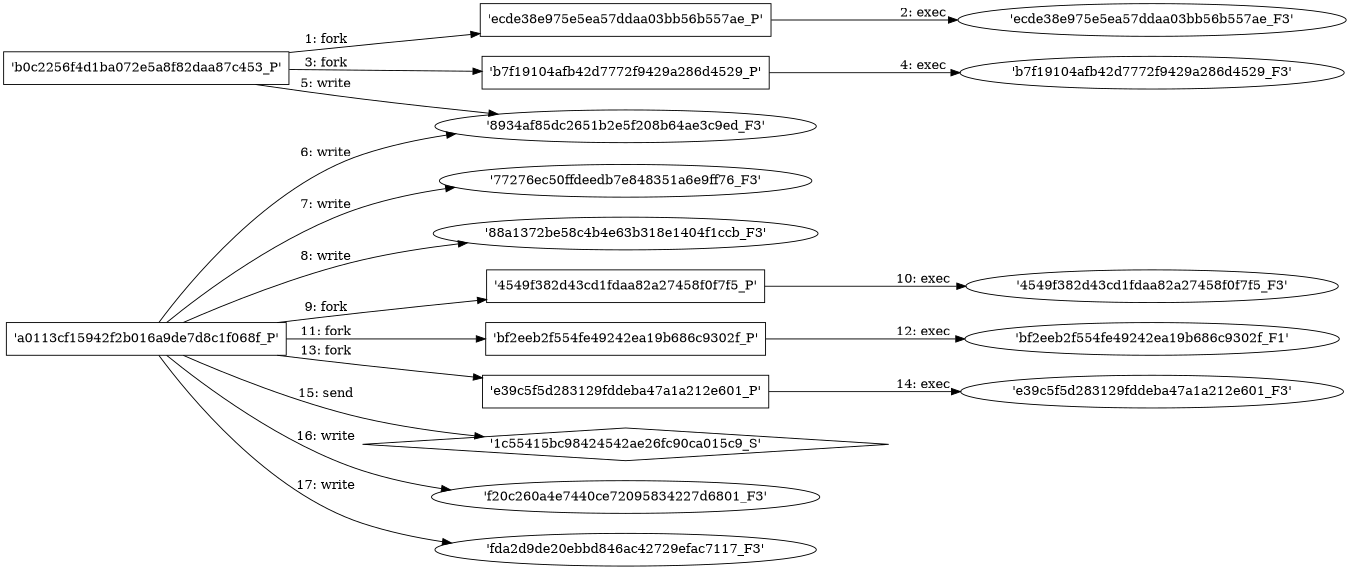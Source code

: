 digraph "D:\Learning\Paper\apt\基于CTI的攻击预警\Dataset\攻击图\ASGfromALLCTI\Threat Round Up for Feb 16 - 23.dot" {
rankdir="LR"
size="9"
fixedsize="false"
splines="true"
nodesep=0.3
ranksep=0
fontsize=10
overlap="scalexy"
engine= "neato"
	"'b0c2256f4d1ba072e5a8f82daa87c453_P'" [node_type=Process shape=box]
	"'ecde38e975e5ea57ddaa03bb56b557ae_P'" [node_type=Process shape=box]
	"'b0c2256f4d1ba072e5a8f82daa87c453_P'" -> "'ecde38e975e5ea57ddaa03bb56b557ae_P'" [label="1: fork"]
	"'ecde38e975e5ea57ddaa03bb56b557ae_P'" [node_type=Process shape=box]
	"'ecde38e975e5ea57ddaa03bb56b557ae_F3'" [node_type=File shape=ellipse]
	"'ecde38e975e5ea57ddaa03bb56b557ae_P'" -> "'ecde38e975e5ea57ddaa03bb56b557ae_F3'" [label="2: exec"]
	"'b0c2256f4d1ba072e5a8f82daa87c453_P'" [node_type=Process shape=box]
	"'b7f19104afb42d7772f9429a286d4529_P'" [node_type=Process shape=box]
	"'b0c2256f4d1ba072e5a8f82daa87c453_P'" -> "'b7f19104afb42d7772f9429a286d4529_P'" [label="3: fork"]
	"'b7f19104afb42d7772f9429a286d4529_P'" [node_type=Process shape=box]
	"'b7f19104afb42d7772f9429a286d4529_F3'" [node_type=File shape=ellipse]
	"'b7f19104afb42d7772f9429a286d4529_P'" -> "'b7f19104afb42d7772f9429a286d4529_F3'" [label="4: exec"]
	"'8934af85dc2651b2e5f208b64ae3c9ed_F3'" [node_type=file shape=ellipse]
	"'b0c2256f4d1ba072e5a8f82daa87c453_P'" [node_type=Process shape=box]
	"'b0c2256f4d1ba072e5a8f82daa87c453_P'" -> "'8934af85dc2651b2e5f208b64ae3c9ed_F3'" [label="5: write"]
	"'8934af85dc2651b2e5f208b64ae3c9ed_F3'" [node_type=file shape=ellipse]
	"'a0113cf15942f2b016a9de7d8c1f068f_P'" [node_type=Process shape=box]
	"'a0113cf15942f2b016a9de7d8c1f068f_P'" -> "'8934af85dc2651b2e5f208b64ae3c9ed_F3'" [label="6: write"]
	"'77276ec50ffdeedb7e848351a6e9ff76_F3'" [node_type=file shape=ellipse]
	"'a0113cf15942f2b016a9de7d8c1f068f_P'" [node_type=Process shape=box]
	"'a0113cf15942f2b016a9de7d8c1f068f_P'" -> "'77276ec50ffdeedb7e848351a6e9ff76_F3'" [label="7: write"]
	"'88a1372be58c4b4e63b318e1404f1ccb_F3'" [node_type=file shape=ellipse]
	"'a0113cf15942f2b016a9de7d8c1f068f_P'" [node_type=Process shape=box]
	"'a0113cf15942f2b016a9de7d8c1f068f_P'" -> "'88a1372be58c4b4e63b318e1404f1ccb_F3'" [label="8: write"]
	"'a0113cf15942f2b016a9de7d8c1f068f_P'" [node_type=Process shape=box]
	"'4549f382d43cd1fdaa82a27458f0f7f5_P'" [node_type=Process shape=box]
	"'a0113cf15942f2b016a9de7d8c1f068f_P'" -> "'4549f382d43cd1fdaa82a27458f0f7f5_P'" [label="9: fork"]
	"'4549f382d43cd1fdaa82a27458f0f7f5_P'" [node_type=Process shape=box]
	"'4549f382d43cd1fdaa82a27458f0f7f5_F3'" [node_type=File shape=ellipse]
	"'4549f382d43cd1fdaa82a27458f0f7f5_P'" -> "'4549f382d43cd1fdaa82a27458f0f7f5_F3'" [label="10: exec"]
	"'a0113cf15942f2b016a9de7d8c1f068f_P'" [node_type=Process shape=box]
	"'bf2eeb2f554fe49242ea19b686c9302f_P'" [node_type=Process shape=box]
	"'a0113cf15942f2b016a9de7d8c1f068f_P'" -> "'bf2eeb2f554fe49242ea19b686c9302f_P'" [label="11: fork"]
	"'bf2eeb2f554fe49242ea19b686c9302f_P'" [node_type=Process shape=box]
	"'bf2eeb2f554fe49242ea19b686c9302f_F1'" [node_type=File shape=ellipse]
	"'bf2eeb2f554fe49242ea19b686c9302f_P'" -> "'bf2eeb2f554fe49242ea19b686c9302f_F1'" [label="12: exec"]
	"'a0113cf15942f2b016a9de7d8c1f068f_P'" [node_type=Process shape=box]
	"'e39c5f5d283129fddeba47a1a212e601_P'" [node_type=Process shape=box]
	"'a0113cf15942f2b016a9de7d8c1f068f_P'" -> "'e39c5f5d283129fddeba47a1a212e601_P'" [label="13: fork"]
	"'e39c5f5d283129fddeba47a1a212e601_P'" [node_type=Process shape=box]
	"'e39c5f5d283129fddeba47a1a212e601_F3'" [node_type=File shape=ellipse]
	"'e39c5f5d283129fddeba47a1a212e601_P'" -> "'e39c5f5d283129fddeba47a1a212e601_F3'" [label="14: exec"]
	"'1c55415bc98424542ae26fc90ca015c9_S'" [node_type=Socket shape=diamond]
	"'a0113cf15942f2b016a9de7d8c1f068f_P'" [node_type=Process shape=box]
	"'a0113cf15942f2b016a9de7d8c1f068f_P'" -> "'1c55415bc98424542ae26fc90ca015c9_S'" [label="15: send"]
	"'f20c260a4e7440ce72095834227d6801_F3'" [node_type=file shape=ellipse]
	"'a0113cf15942f2b016a9de7d8c1f068f_P'" [node_type=Process shape=box]
	"'a0113cf15942f2b016a9de7d8c1f068f_P'" -> "'f20c260a4e7440ce72095834227d6801_F3'" [label="16: write"]
	"'fda2d9de20ebbd846ac42729efac7117_F3'" [node_type=file shape=ellipse]
	"'a0113cf15942f2b016a9de7d8c1f068f_P'" [node_type=Process shape=box]
	"'a0113cf15942f2b016a9de7d8c1f068f_P'" -> "'fda2d9de20ebbd846ac42729efac7117_F3'" [label="17: write"]
}
